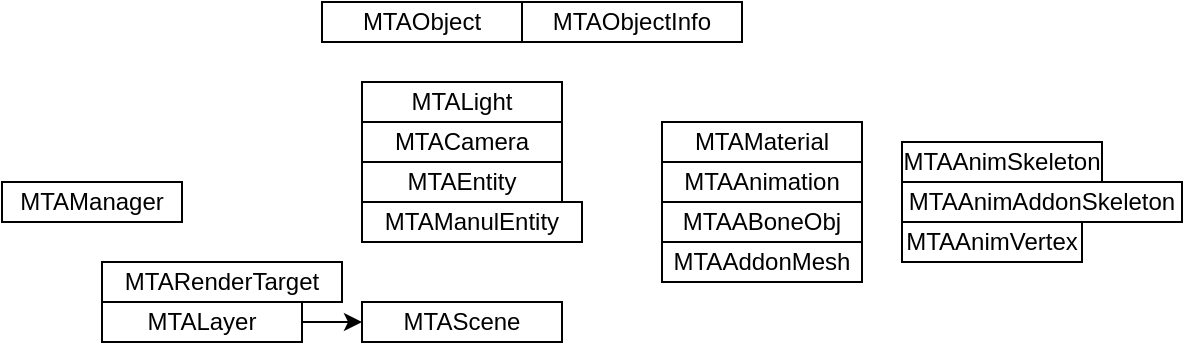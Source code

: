 <mxfile version="14.2.4" type="github">
  <diagram id="bAvTHHYI_KYfITCIM_JM" name="Page-1">
    <mxGraphModel dx="618" dy="342" grid="1" gridSize="10" guides="1" tooltips="1" connect="1" arrows="1" fold="1" page="1" pageScale="1" pageWidth="827" pageHeight="1169" math="0" shadow="0">
      <root>
        <mxCell id="0" />
        <mxCell id="1" parent="0" />
        <mxCell id="QYzxZCUHgKiOKjzfQhGV-1" value="MTAManager" style="whiteSpace=wrap;html=1;" parent="1" vertex="1">
          <mxGeometry x="210" y="100" width="90" height="20" as="geometry" />
        </mxCell>
        <mxCell id="QYzxZCUHgKiOKjzfQhGV-3" value="MTARenderTarget" style="whiteSpace=wrap;html=1;" parent="1" vertex="1">
          <mxGeometry x="260" y="140" width="120" height="20" as="geometry" />
        </mxCell>
        <mxCell id="QYzxZCUHgKiOKjzfQhGV-4" value="MTAObject" style="whiteSpace=wrap;html=1;" parent="1" vertex="1">
          <mxGeometry x="370" y="10" width="100" height="20" as="geometry" />
        </mxCell>
        <mxCell id="QYzxZCUHgKiOKjzfQhGV-5" value="MTAObjectInfo" style="whiteSpace=wrap;html=1;" parent="1" vertex="1">
          <mxGeometry x="470" y="10" width="110" height="20" as="geometry" />
        </mxCell>
        <mxCell id="QYzxZCUHgKiOKjzfQhGV-6" value="MTALight" style="whiteSpace=wrap;html=1;" parent="1" vertex="1">
          <mxGeometry x="390" y="50" width="100" height="20" as="geometry" />
        </mxCell>
        <mxCell id="QYzxZCUHgKiOKjzfQhGV-7" value="MTACamera" style="whiteSpace=wrap;html=1;" parent="1" vertex="1">
          <mxGeometry x="390" y="70" width="100" height="20" as="geometry" />
        </mxCell>
        <mxCell id="QYzxZCUHgKiOKjzfQhGV-8" value="MTAEntity" style="whiteSpace=wrap;html=1;" parent="1" vertex="1">
          <mxGeometry x="390" y="90" width="100" height="20" as="geometry" />
        </mxCell>
        <mxCell id="QYzxZCUHgKiOKjzfQhGV-9" value="MTAManulEntity" style="whiteSpace=wrap;html=1;" parent="1" vertex="1">
          <mxGeometry x="390" y="110" width="110" height="20" as="geometry" />
        </mxCell>
        <mxCell id="zIlQ67HfN8may3UNHUG4-2" value="" style="edgeStyle=orthogonalEdgeStyle;rounded=0;orthogonalLoop=1;jettySize=auto;html=1;" edge="1" parent="1" source="QYzxZCUHgKiOKjzfQhGV-10" target="zIlQ67HfN8may3UNHUG4-1">
          <mxGeometry relative="1" as="geometry" />
        </mxCell>
        <mxCell id="QYzxZCUHgKiOKjzfQhGV-10" value="MTALayer" style="whiteSpace=wrap;html=1;" parent="1" vertex="1">
          <mxGeometry x="260" y="160" width="100" height="20" as="geometry" />
        </mxCell>
        <mxCell id="zIlQ67HfN8may3UNHUG4-1" value="MTAScene" style="whiteSpace=wrap;html=1;" vertex="1" parent="1">
          <mxGeometry x="390" y="160" width="100" height="20" as="geometry" />
        </mxCell>
        <mxCell id="zIlQ67HfN8may3UNHUG4-3" value="MTAMaterial" style="whiteSpace=wrap;html=1;" vertex="1" parent="1">
          <mxGeometry x="540" y="70" width="100" height="20" as="geometry" />
        </mxCell>
        <mxCell id="zIlQ67HfN8may3UNHUG4-4" value="MTAAnimation" style="whiteSpace=wrap;html=1;" vertex="1" parent="1">
          <mxGeometry x="540" y="90" width="100" height="20" as="geometry" />
        </mxCell>
        <mxCell id="zIlQ67HfN8may3UNHUG4-5" value="MTAABoneObj" style="whiteSpace=wrap;html=1;" vertex="1" parent="1">
          <mxGeometry x="540" y="110" width="100" height="20" as="geometry" />
        </mxCell>
        <mxCell id="zIlQ67HfN8may3UNHUG4-6" value="MTAAddonMesh" style="whiteSpace=wrap;html=1;" vertex="1" parent="1">
          <mxGeometry x="540" y="130" width="100" height="20" as="geometry" />
        </mxCell>
        <mxCell id="zIlQ67HfN8may3UNHUG4-7" value="MTAAnimSkeleton" style="whiteSpace=wrap;html=1;" vertex="1" parent="1">
          <mxGeometry x="660" y="80" width="100" height="20" as="geometry" />
        </mxCell>
        <mxCell id="zIlQ67HfN8may3UNHUG4-8" value="MTAAnimAddonSkeleton" style="whiteSpace=wrap;html=1;" vertex="1" parent="1">
          <mxGeometry x="660" y="100" width="140" height="20" as="geometry" />
        </mxCell>
        <mxCell id="zIlQ67HfN8may3UNHUG4-9" value="MTAAnimVertex" style="whiteSpace=wrap;html=1;" vertex="1" parent="1">
          <mxGeometry x="660" y="120" width="90" height="20" as="geometry" />
        </mxCell>
      </root>
    </mxGraphModel>
  </diagram>
</mxfile>
